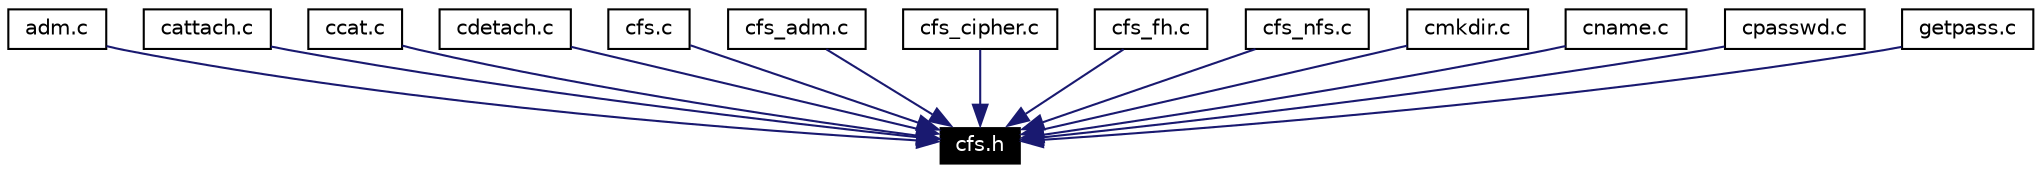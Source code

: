 digraph G
{
  edge [fontname="Helvetica",fontsize=10,labelfontname="Helvetica",labelfontsize=10];
  node [fontname="Helvetica",fontsize=10,shape=record];
  Node74 [label="cfs.h",height=0.2,width=0.4,color="white", fillcolor="black", style="filled" fontcolor="white"];
  Node75 -> Node74 [color="midnightblue",fontsize=10,style="solid",fontname="Helvetica"];
  Node75 [label="adm.c",height=0.2,width=0.4,color="black",URL="$adm_8c.html"];
  Node76 -> Node74 [color="midnightblue",fontsize=10,style="solid",fontname="Helvetica"];
  Node76 [label="cattach.c",height=0.2,width=0.4,color="black",URL="$cattach_8c.html"];
  Node77 -> Node74 [color="midnightblue",fontsize=10,style="solid",fontname="Helvetica"];
  Node77 [label="ccat.c",height=0.2,width=0.4,color="black",URL="$ccat_8c.html"];
  Node78 -> Node74 [color="midnightblue",fontsize=10,style="solid",fontname="Helvetica"];
  Node78 [label="cdetach.c",height=0.2,width=0.4,color="black",URL="$cdetach_8c.html"];
  Node79 -> Node74 [color="midnightblue",fontsize=10,style="solid",fontname="Helvetica"];
  Node79 [label="cfs.c",height=0.2,width=0.4,color="black",URL="$cfs_8c.html"];
  Node80 -> Node74 [color="midnightblue",fontsize=10,style="solid",fontname="Helvetica"];
  Node80 [label="cfs_adm.c",height=0.2,width=0.4,color="black",URL="$cfs__adm_8c.html"];
  Node81 -> Node74 [color="midnightblue",fontsize=10,style="solid",fontname="Helvetica"];
  Node81 [label="cfs_cipher.c",height=0.2,width=0.4,color="black",URL="$cfs__cipher_8c.html"];
  Node82 -> Node74 [color="midnightblue",fontsize=10,style="solid",fontname="Helvetica"];
  Node82 [label="cfs_fh.c",height=0.2,width=0.4,color="black",URL="$cfs__fh_8c.html"];
  Node83 -> Node74 [color="midnightblue",fontsize=10,style="solid",fontname="Helvetica"];
  Node83 [label="cfs_nfs.c",height=0.2,width=0.4,color="black",URL="$cfs__nfs_8c.html"];
  Node84 -> Node74 [color="midnightblue",fontsize=10,style="solid",fontname="Helvetica"];
  Node84 [label="cmkdir.c",height=0.2,width=0.4,color="black",URL="$cmkdir_8c.html"];
  Node85 -> Node74 [color="midnightblue",fontsize=10,style="solid",fontname="Helvetica"];
  Node85 [label="cname.c",height=0.2,width=0.4,color="black",URL="$cname_8c.html"];
  Node86 -> Node74 [color="midnightblue",fontsize=10,style="solid",fontname="Helvetica"];
  Node86 [label="cpasswd.c",height=0.2,width=0.4,color="black",URL="$cpasswd_8c.html"];
  Node87 -> Node74 [color="midnightblue",fontsize=10,style="solid",fontname="Helvetica"];
  Node87 [label="getpass.c",height=0.2,width=0.4,color="black",URL="$getpass_8c.html"];
}
